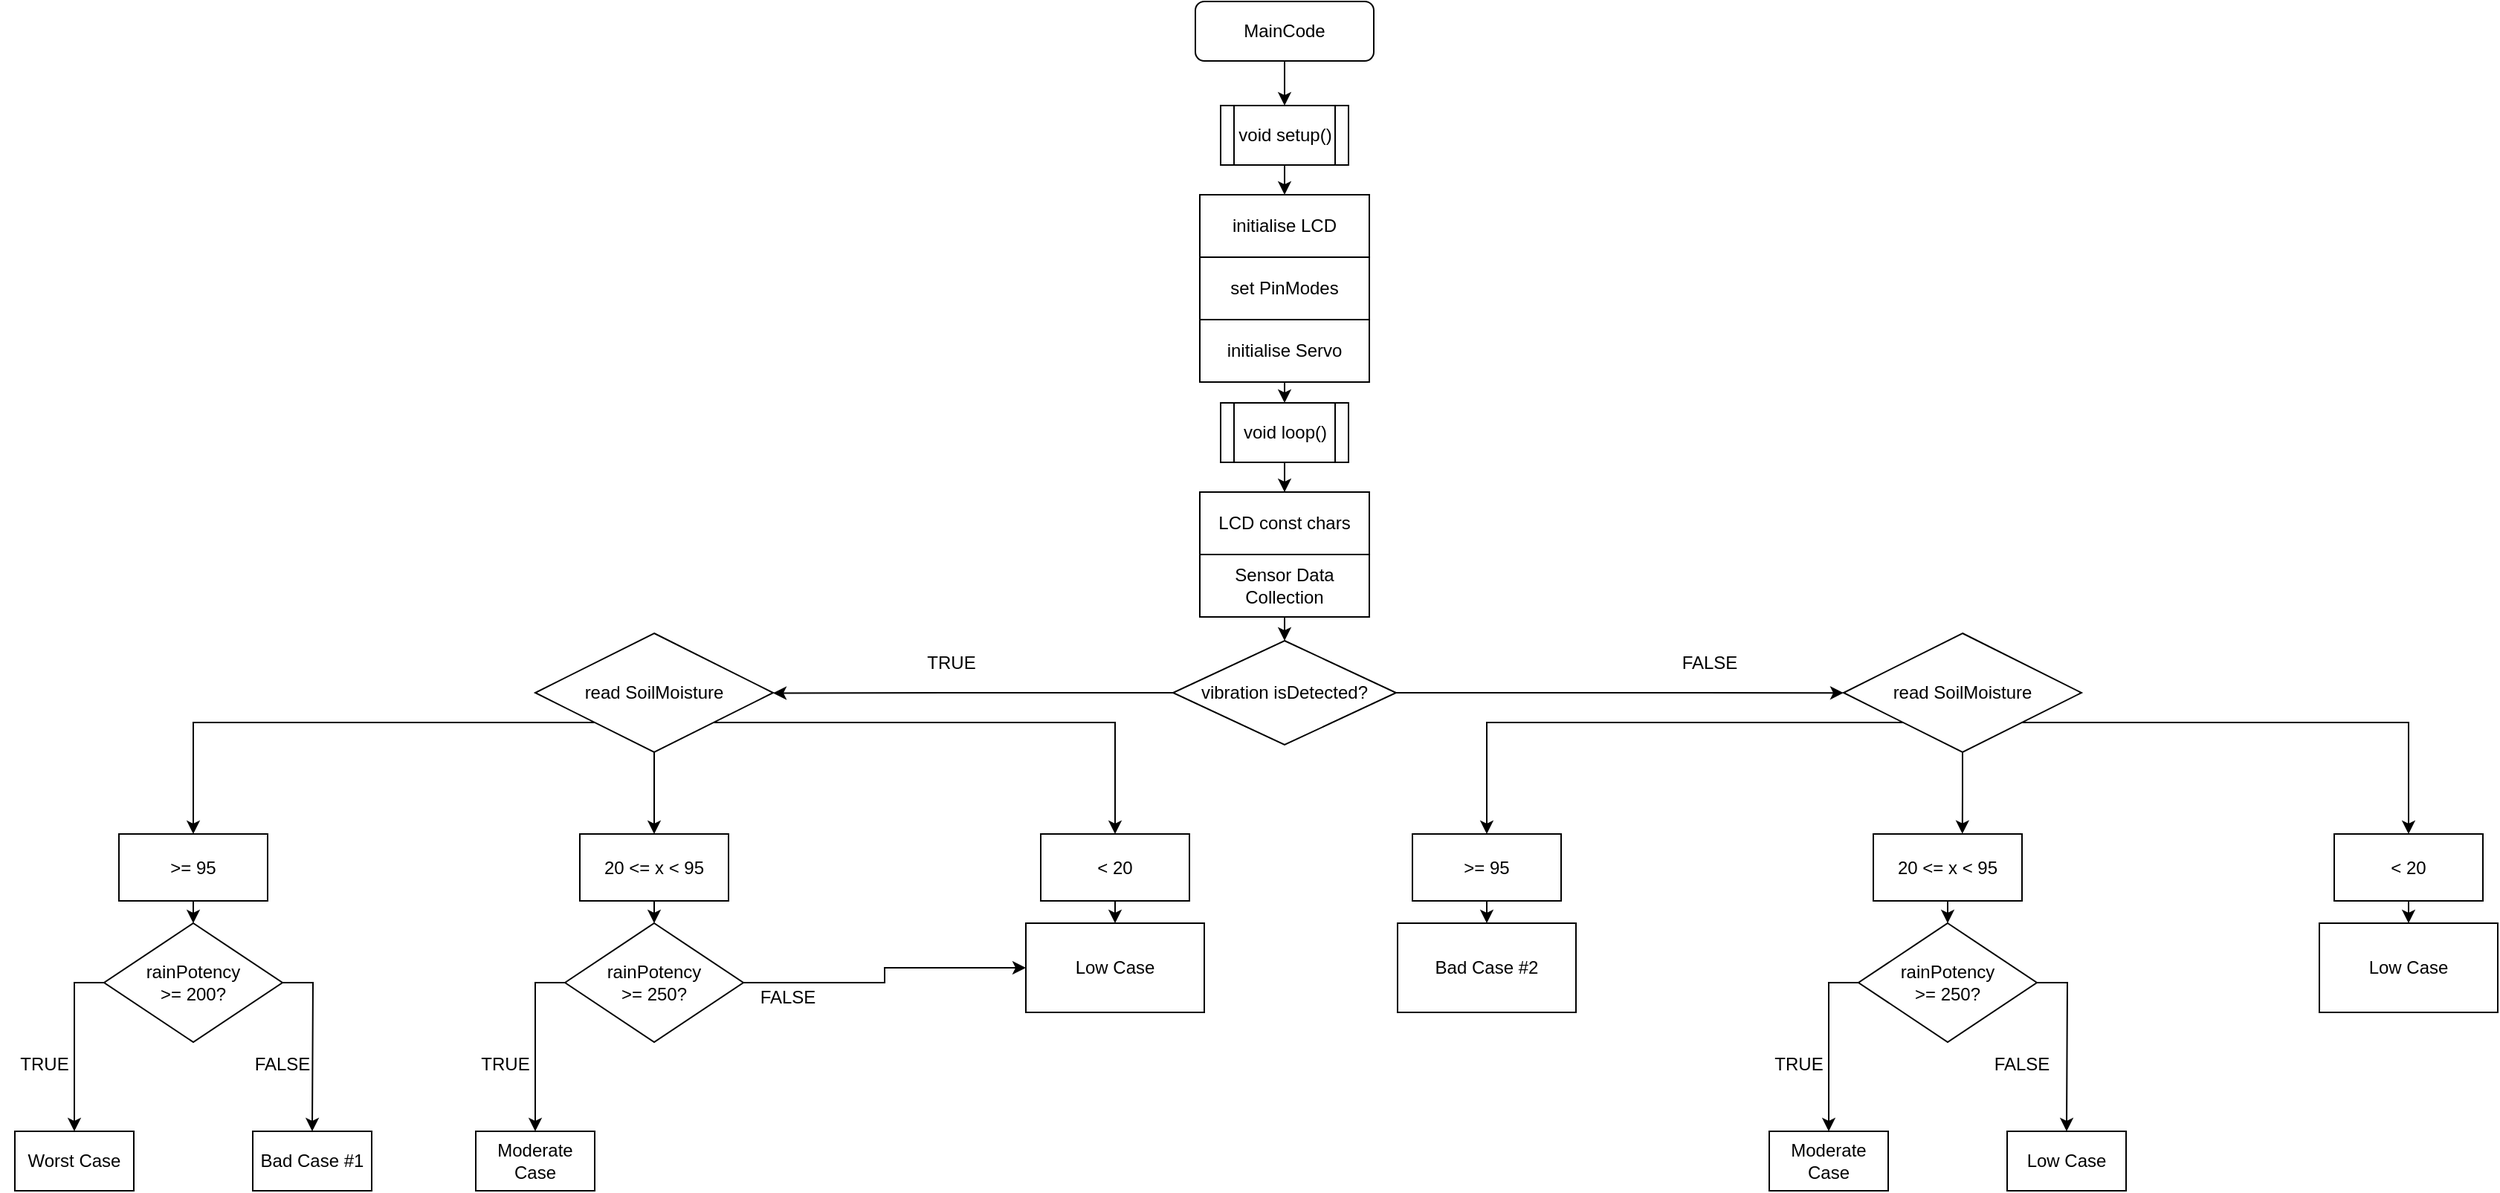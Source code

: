<mxfile version="24.4.0" type="github">
  <diagram id="C5RBs43oDa-KdzZeNtuy" name="Page-1">
    <mxGraphModel dx="1787" dy="1151" grid="1" gridSize="10" guides="1" tooltips="1" connect="1" arrows="1" fold="1" page="1" pageScale="1" pageWidth="2000" pageHeight="1200" math="0" shadow="0">
      <root>
        <mxCell id="WIyWlLk6GJQsqaUBKTNV-0" />
        <mxCell id="WIyWlLk6GJQsqaUBKTNV-1" parent="WIyWlLk6GJQsqaUBKTNV-0" />
        <mxCell id="r547fRGEFtr_RkTkPwBB-2" style="edgeStyle=orthogonalEdgeStyle;rounded=0;orthogonalLoop=1;jettySize=auto;html=1;exitX=0.5;exitY=1;exitDx=0;exitDy=0;entryX=0.5;entryY=0;entryDx=0;entryDy=0;" edge="1" parent="WIyWlLk6GJQsqaUBKTNV-1" source="WIyWlLk6GJQsqaUBKTNV-3">
          <mxGeometry relative="1" as="geometry">
            <mxPoint x="994.0" y="150" as="targetPoint" />
          </mxGeometry>
        </mxCell>
        <mxCell id="WIyWlLk6GJQsqaUBKTNV-3" value="MainCode" style="rounded=1;whiteSpace=wrap;html=1;fontSize=12;glass=0;strokeWidth=1;shadow=0;" parent="WIyWlLk6GJQsqaUBKTNV-1" vertex="1">
          <mxGeometry x="934" y="80" width="120" height="40" as="geometry" />
        </mxCell>
        <mxCell id="r547fRGEFtr_RkTkPwBB-5" style="edgeStyle=orthogonalEdgeStyle;rounded=0;orthogonalLoop=1;jettySize=auto;html=1;exitX=0.5;exitY=1;exitDx=0;exitDy=0;entryX=0.5;entryY=0;entryDx=0;entryDy=0;" edge="1" parent="WIyWlLk6GJQsqaUBKTNV-1" source="r547fRGEFtr_RkTkPwBB-3" target="r547fRGEFtr_RkTkPwBB-4">
          <mxGeometry relative="1" as="geometry" />
        </mxCell>
        <mxCell id="r547fRGEFtr_RkTkPwBB-3" value="void setup()" style="shape=process;whiteSpace=wrap;html=1;backgroundOutline=1;" vertex="1" parent="WIyWlLk6GJQsqaUBKTNV-1">
          <mxGeometry x="951" y="150" width="86" height="40" as="geometry" />
        </mxCell>
        <mxCell id="r547fRGEFtr_RkTkPwBB-4" value="initialise LCD" style="rounded=0;whiteSpace=wrap;html=1;" vertex="1" parent="WIyWlLk6GJQsqaUBKTNV-1">
          <mxGeometry x="937" y="210" width="114" height="42" as="geometry" />
        </mxCell>
        <mxCell id="r547fRGEFtr_RkTkPwBB-6" value="set PinModes" style="rounded=0;whiteSpace=wrap;html=1;" vertex="1" parent="WIyWlLk6GJQsqaUBKTNV-1">
          <mxGeometry x="937" y="252" width="114" height="42" as="geometry" />
        </mxCell>
        <mxCell id="r547fRGEFtr_RkTkPwBB-10" style="edgeStyle=orthogonalEdgeStyle;rounded=0;orthogonalLoop=1;jettySize=auto;html=1;exitX=0.5;exitY=1;exitDx=0;exitDy=0;entryX=0.5;entryY=0;entryDx=0;entryDy=0;" edge="1" parent="WIyWlLk6GJQsqaUBKTNV-1" source="r547fRGEFtr_RkTkPwBB-7" target="r547fRGEFtr_RkTkPwBB-9">
          <mxGeometry relative="1" as="geometry" />
        </mxCell>
        <mxCell id="r547fRGEFtr_RkTkPwBB-7" value="initialise Servo" style="rounded=0;whiteSpace=wrap;html=1;" vertex="1" parent="WIyWlLk6GJQsqaUBKTNV-1">
          <mxGeometry x="937" y="294" width="114" height="42" as="geometry" />
        </mxCell>
        <mxCell id="r547fRGEFtr_RkTkPwBB-12" style="edgeStyle=orthogonalEdgeStyle;rounded=0;orthogonalLoop=1;jettySize=auto;html=1;exitX=0.5;exitY=1;exitDx=0;exitDy=0;" edge="1" parent="WIyWlLk6GJQsqaUBKTNV-1" source="r547fRGEFtr_RkTkPwBB-9" target="r547fRGEFtr_RkTkPwBB-11">
          <mxGeometry relative="1" as="geometry" />
        </mxCell>
        <mxCell id="r547fRGEFtr_RkTkPwBB-9" value="void loop()" style="shape=process;whiteSpace=wrap;html=1;backgroundOutline=1;" vertex="1" parent="WIyWlLk6GJQsqaUBKTNV-1">
          <mxGeometry x="951" y="350" width="86" height="40" as="geometry" />
        </mxCell>
        <mxCell id="r547fRGEFtr_RkTkPwBB-11" value="LCD const chars" style="rounded=0;whiteSpace=wrap;html=1;" vertex="1" parent="WIyWlLk6GJQsqaUBKTNV-1">
          <mxGeometry x="937" y="410" width="114" height="42" as="geometry" />
        </mxCell>
        <mxCell id="r547fRGEFtr_RkTkPwBB-15" style="edgeStyle=orthogonalEdgeStyle;rounded=0;orthogonalLoop=1;jettySize=auto;html=1;exitX=0.5;exitY=1;exitDx=0;exitDy=0;entryX=0.5;entryY=0;entryDx=0;entryDy=0;" edge="1" parent="WIyWlLk6GJQsqaUBKTNV-1" source="r547fRGEFtr_RkTkPwBB-13" target="r547fRGEFtr_RkTkPwBB-14">
          <mxGeometry relative="1" as="geometry" />
        </mxCell>
        <mxCell id="r547fRGEFtr_RkTkPwBB-13" value="Sensor Data Collection" style="rounded=0;whiteSpace=wrap;html=1;" vertex="1" parent="WIyWlLk6GJQsqaUBKTNV-1">
          <mxGeometry x="937" y="452" width="114" height="42" as="geometry" />
        </mxCell>
        <mxCell id="r547fRGEFtr_RkTkPwBB-16" style="edgeStyle=orthogonalEdgeStyle;rounded=0;orthogonalLoop=1;jettySize=auto;html=1;exitX=0;exitY=0.5;exitDx=0;exitDy=0;" edge="1" parent="WIyWlLk6GJQsqaUBKTNV-1" source="r547fRGEFtr_RkTkPwBB-14">
          <mxGeometry relative="1" as="geometry">
            <mxPoint x="650" y="545.217" as="targetPoint" />
          </mxGeometry>
        </mxCell>
        <mxCell id="r547fRGEFtr_RkTkPwBB-17" style="edgeStyle=orthogonalEdgeStyle;rounded=0;orthogonalLoop=1;jettySize=auto;html=1;exitX=1;exitY=0.5;exitDx=0;exitDy=0;" edge="1" parent="WIyWlLk6GJQsqaUBKTNV-1" source="r547fRGEFtr_RkTkPwBB-14">
          <mxGeometry relative="1" as="geometry">
            <mxPoint x="1370" y="545.111" as="targetPoint" />
          </mxGeometry>
        </mxCell>
        <mxCell id="r547fRGEFtr_RkTkPwBB-14" value="vibration isDetected?" style="rhombus;whiteSpace=wrap;html=1;" vertex="1" parent="WIyWlLk6GJQsqaUBKTNV-1">
          <mxGeometry x="919" y="510" width="150" height="70" as="geometry" />
        </mxCell>
        <mxCell id="r547fRGEFtr_RkTkPwBB-18" value="TRUE" style="text;html=1;align=center;verticalAlign=middle;whiteSpace=wrap;rounded=0;" vertex="1" parent="WIyWlLk6GJQsqaUBKTNV-1">
          <mxGeometry x="740" y="510" width="60" height="30" as="geometry" />
        </mxCell>
        <mxCell id="r547fRGEFtr_RkTkPwBB-19" value="FALSE" style="text;html=1;align=center;verticalAlign=middle;whiteSpace=wrap;rounded=0;" vertex="1" parent="WIyWlLk6GJQsqaUBKTNV-1">
          <mxGeometry x="1250" y="510" width="60" height="30" as="geometry" />
        </mxCell>
        <mxCell id="r547fRGEFtr_RkTkPwBB-23" style="edgeStyle=orthogonalEdgeStyle;rounded=0;orthogonalLoop=1;jettySize=auto;html=1;exitX=0.5;exitY=1;exitDx=0;exitDy=0;" edge="1" parent="WIyWlLk6GJQsqaUBKTNV-1" source="r547fRGEFtr_RkTkPwBB-21">
          <mxGeometry relative="1" as="geometry">
            <mxPoint x="570" y="640" as="targetPoint" />
          </mxGeometry>
        </mxCell>
        <mxCell id="r547fRGEFtr_RkTkPwBB-25" style="edgeStyle=orthogonalEdgeStyle;rounded=0;orthogonalLoop=1;jettySize=auto;html=1;exitX=0;exitY=1;exitDx=0;exitDy=0;entryX=0.5;entryY=0;entryDx=0;entryDy=0;" edge="1" parent="WIyWlLk6GJQsqaUBKTNV-1" source="r547fRGEFtr_RkTkPwBB-21" target="r547fRGEFtr_RkTkPwBB-27">
          <mxGeometry relative="1" as="geometry">
            <mxPoint x="390" y="640" as="targetPoint" />
          </mxGeometry>
        </mxCell>
        <mxCell id="r547fRGEFtr_RkTkPwBB-26" style="edgeStyle=orthogonalEdgeStyle;rounded=0;orthogonalLoop=1;jettySize=auto;html=1;exitX=1;exitY=1;exitDx=0;exitDy=0;entryX=0.5;entryY=0;entryDx=0;entryDy=0;" edge="1" parent="WIyWlLk6GJQsqaUBKTNV-1" source="r547fRGEFtr_RkTkPwBB-21" target="r547fRGEFtr_RkTkPwBB-59">
          <mxGeometry relative="1" as="geometry">
            <mxPoint x="750" y="640" as="targetPoint" />
          </mxGeometry>
        </mxCell>
        <mxCell id="r547fRGEFtr_RkTkPwBB-21" value="read SoilMoisture" style="rhombus;whiteSpace=wrap;html=1;" vertex="1" parent="WIyWlLk6GJQsqaUBKTNV-1">
          <mxGeometry x="490" y="505" width="160" height="80" as="geometry" />
        </mxCell>
        <mxCell id="r547fRGEFtr_RkTkPwBB-95" style="edgeStyle=orthogonalEdgeStyle;rounded=0;orthogonalLoop=1;jettySize=auto;html=1;exitX=0;exitY=1;exitDx=0;exitDy=0;entryX=0.5;entryY=0;entryDx=0;entryDy=0;" edge="1" parent="WIyWlLk6GJQsqaUBKTNV-1" source="r547fRGEFtr_RkTkPwBB-22" target="r547fRGEFtr_RkTkPwBB-72">
          <mxGeometry relative="1" as="geometry" />
        </mxCell>
        <mxCell id="r547fRGEFtr_RkTkPwBB-96" style="edgeStyle=orthogonalEdgeStyle;rounded=0;orthogonalLoop=1;jettySize=auto;html=1;exitX=1;exitY=1;exitDx=0;exitDy=0;entryX=0.5;entryY=0;entryDx=0;entryDy=0;" edge="1" parent="WIyWlLk6GJQsqaUBKTNV-1" source="r547fRGEFtr_RkTkPwBB-22" target="r547fRGEFtr_RkTkPwBB-89">
          <mxGeometry relative="1" as="geometry" />
        </mxCell>
        <mxCell id="r547fRGEFtr_RkTkPwBB-22" value="read SoilMoisture" style="rhombus;whiteSpace=wrap;html=1;" vertex="1" parent="WIyWlLk6GJQsqaUBKTNV-1">
          <mxGeometry x="1370" y="505" width="160" height="80" as="geometry" />
        </mxCell>
        <mxCell id="r547fRGEFtr_RkTkPwBB-31" style="edgeStyle=orthogonalEdgeStyle;rounded=0;orthogonalLoop=1;jettySize=auto;html=1;exitX=0.5;exitY=1;exitDx=0;exitDy=0;entryX=0.5;entryY=0;entryDx=0;entryDy=0;" edge="1" parent="WIyWlLk6GJQsqaUBKTNV-1" source="r547fRGEFtr_RkTkPwBB-27" target="r547fRGEFtr_RkTkPwBB-30">
          <mxGeometry relative="1" as="geometry" />
        </mxCell>
        <mxCell id="r547fRGEFtr_RkTkPwBB-27" value="&amp;gt;= 95" style="rounded=0;whiteSpace=wrap;html=1;" vertex="1" parent="WIyWlLk6GJQsqaUBKTNV-1">
          <mxGeometry x="210" y="640" width="100" height="45" as="geometry" />
        </mxCell>
        <mxCell id="r547fRGEFtr_RkTkPwBB-28" value="20 &amp;lt;= x &amp;lt; 95" style="rounded=0;whiteSpace=wrap;html=1;" vertex="1" parent="WIyWlLk6GJQsqaUBKTNV-1">
          <mxGeometry x="520" y="640" width="100" height="45" as="geometry" />
        </mxCell>
        <mxCell id="r547fRGEFtr_RkTkPwBB-32" style="edgeStyle=orthogonalEdgeStyle;rounded=0;orthogonalLoop=1;jettySize=auto;html=1;exitX=0;exitY=0.5;exitDx=0;exitDy=0;" edge="1" parent="WIyWlLk6GJQsqaUBKTNV-1" source="r547fRGEFtr_RkTkPwBB-30">
          <mxGeometry relative="1" as="geometry">
            <mxPoint x="180" y="840.0" as="targetPoint" />
          </mxGeometry>
        </mxCell>
        <mxCell id="r547fRGEFtr_RkTkPwBB-33" style="edgeStyle=orthogonalEdgeStyle;rounded=0;orthogonalLoop=1;jettySize=auto;html=1;exitX=1;exitY=0.5;exitDx=0;exitDy=0;" edge="1" parent="WIyWlLk6GJQsqaUBKTNV-1" source="r547fRGEFtr_RkTkPwBB-30">
          <mxGeometry relative="1" as="geometry">
            <mxPoint x="340" y="840.0" as="targetPoint" />
          </mxGeometry>
        </mxCell>
        <mxCell id="r547fRGEFtr_RkTkPwBB-30" value="rainPotency&lt;div&gt;&amp;gt;= 200?&lt;/div&gt;" style="rhombus;whiteSpace=wrap;html=1;" vertex="1" parent="WIyWlLk6GJQsqaUBKTNV-1">
          <mxGeometry x="200" y="700" width="120" height="80" as="geometry" />
        </mxCell>
        <mxCell id="r547fRGEFtr_RkTkPwBB-34" value="TRUE" style="text;html=1;align=center;verticalAlign=middle;whiteSpace=wrap;rounded=0;" vertex="1" parent="WIyWlLk6GJQsqaUBKTNV-1">
          <mxGeometry x="130" y="780" width="60" height="30" as="geometry" />
        </mxCell>
        <mxCell id="r547fRGEFtr_RkTkPwBB-35" value="FALSE" style="text;html=1;align=center;verticalAlign=middle;whiteSpace=wrap;rounded=0;" vertex="1" parent="WIyWlLk6GJQsqaUBKTNV-1">
          <mxGeometry x="290" y="780" width="60" height="30" as="geometry" />
        </mxCell>
        <mxCell id="r547fRGEFtr_RkTkPwBB-39" value="Bad Case #1" style="rounded=0;whiteSpace=wrap;html=1;" vertex="1" parent="WIyWlLk6GJQsqaUBKTNV-1">
          <mxGeometry x="300" y="840" width="80" height="40" as="geometry" />
        </mxCell>
        <mxCell id="r547fRGEFtr_RkTkPwBB-40" value="Worst Case" style="rounded=0;whiteSpace=wrap;html=1;" vertex="1" parent="WIyWlLk6GJQsqaUBKTNV-1">
          <mxGeometry x="140" y="840" width="80" height="40" as="geometry" />
        </mxCell>
        <mxCell id="r547fRGEFtr_RkTkPwBB-49" style="edgeStyle=orthogonalEdgeStyle;rounded=0;orthogonalLoop=1;jettySize=auto;html=1;exitX=0.5;exitY=1;exitDx=0;exitDy=0;entryX=0.5;entryY=0;entryDx=0;entryDy=0;" edge="1" target="r547fRGEFtr_RkTkPwBB-53" parent="WIyWlLk6GJQsqaUBKTNV-1">
          <mxGeometry relative="1" as="geometry">
            <mxPoint x="570" y="685.0" as="sourcePoint" />
          </mxGeometry>
        </mxCell>
        <mxCell id="r547fRGEFtr_RkTkPwBB-51" style="edgeStyle=orthogonalEdgeStyle;rounded=0;orthogonalLoop=1;jettySize=auto;html=1;exitX=0;exitY=0.5;exitDx=0;exitDy=0;" edge="1" source="r547fRGEFtr_RkTkPwBB-53" parent="WIyWlLk6GJQsqaUBKTNV-1">
          <mxGeometry relative="1" as="geometry">
            <mxPoint x="490" y="840.0" as="targetPoint" />
          </mxGeometry>
        </mxCell>
        <mxCell id="r547fRGEFtr_RkTkPwBB-52" style="edgeStyle=orthogonalEdgeStyle;rounded=0;orthogonalLoop=1;jettySize=auto;html=1;exitX=1;exitY=0.5;exitDx=0;exitDy=0;entryX=0;entryY=0.5;entryDx=0;entryDy=0;" edge="1" source="r547fRGEFtr_RkTkPwBB-53" parent="WIyWlLk6GJQsqaUBKTNV-1" target="r547fRGEFtr_RkTkPwBB-67">
          <mxGeometry relative="1" as="geometry">
            <mxPoint x="790" y="731" as="targetPoint" />
          </mxGeometry>
        </mxCell>
        <mxCell id="r547fRGEFtr_RkTkPwBB-53" value="rainPotency&lt;div&gt;&amp;gt;= 250?&lt;/div&gt;" style="rhombus;whiteSpace=wrap;html=1;" vertex="1" parent="WIyWlLk6GJQsqaUBKTNV-1">
          <mxGeometry x="510" y="700" width="120" height="80" as="geometry" />
        </mxCell>
        <mxCell id="r547fRGEFtr_RkTkPwBB-54" value="TRUE" style="text;html=1;align=center;verticalAlign=middle;whiteSpace=wrap;rounded=0;" vertex="1" parent="WIyWlLk6GJQsqaUBKTNV-1">
          <mxGeometry x="440" y="780" width="60" height="30" as="geometry" />
        </mxCell>
        <mxCell id="r547fRGEFtr_RkTkPwBB-55" value="FALSE" style="text;html=1;align=center;verticalAlign=middle;whiteSpace=wrap;rounded=0;" vertex="1" parent="WIyWlLk6GJQsqaUBKTNV-1">
          <mxGeometry x="630" y="740" width="60" height="20" as="geometry" />
        </mxCell>
        <mxCell id="r547fRGEFtr_RkTkPwBB-57" value="Moderate Case" style="rounded=0;whiteSpace=wrap;html=1;" vertex="1" parent="WIyWlLk6GJQsqaUBKTNV-1">
          <mxGeometry x="450" y="840" width="80" height="40" as="geometry" />
        </mxCell>
        <mxCell id="r547fRGEFtr_RkTkPwBB-58" style="edgeStyle=orthogonalEdgeStyle;rounded=0;orthogonalLoop=1;jettySize=auto;html=1;exitX=0.5;exitY=1;exitDx=0;exitDy=0;entryX=0.5;entryY=0;entryDx=0;entryDy=0;" edge="1" source="r547fRGEFtr_RkTkPwBB-59" parent="WIyWlLk6GJQsqaUBKTNV-1">
          <mxGeometry relative="1" as="geometry">
            <mxPoint x="880" y="700.0" as="targetPoint" />
          </mxGeometry>
        </mxCell>
        <mxCell id="r547fRGEFtr_RkTkPwBB-59" value="&amp;lt; 20" style="rounded=0;whiteSpace=wrap;html=1;" vertex="1" parent="WIyWlLk6GJQsqaUBKTNV-1">
          <mxGeometry x="830" y="640" width="100" height="45" as="geometry" />
        </mxCell>
        <mxCell id="r547fRGEFtr_RkTkPwBB-67" value="Low Case" style="rounded=0;whiteSpace=wrap;html=1;" vertex="1" parent="WIyWlLk6GJQsqaUBKTNV-1">
          <mxGeometry x="820" y="700" width="120" height="60" as="geometry" />
        </mxCell>
        <mxCell id="r547fRGEFtr_RkTkPwBB-71" style="edgeStyle=orthogonalEdgeStyle;rounded=0;orthogonalLoop=1;jettySize=auto;html=1;exitX=0.5;exitY=1;exitDx=0;exitDy=0;entryX=0.5;entryY=0;entryDx=0;entryDy=0;" edge="1" source="r547fRGEFtr_RkTkPwBB-72" parent="WIyWlLk6GJQsqaUBKTNV-1">
          <mxGeometry relative="1" as="geometry">
            <mxPoint x="1130" y="700" as="targetPoint" />
          </mxGeometry>
        </mxCell>
        <mxCell id="r547fRGEFtr_RkTkPwBB-72" value="&amp;gt;= 95" style="rounded=0;whiteSpace=wrap;html=1;" vertex="1" parent="WIyWlLk6GJQsqaUBKTNV-1">
          <mxGeometry x="1080" y="640" width="100" height="45" as="geometry" />
        </mxCell>
        <mxCell id="r547fRGEFtr_RkTkPwBB-73" value="20 &amp;lt;= x &amp;lt; 95" style="rounded=0;whiteSpace=wrap;html=1;" vertex="1" parent="WIyWlLk6GJQsqaUBKTNV-1">
          <mxGeometry x="1390" y="640" width="100" height="45" as="geometry" />
        </mxCell>
        <mxCell id="r547fRGEFtr_RkTkPwBB-81" style="edgeStyle=orthogonalEdgeStyle;rounded=0;orthogonalLoop=1;jettySize=auto;html=1;exitX=0.5;exitY=1;exitDx=0;exitDy=0;entryX=0.5;entryY=0;entryDx=0;entryDy=0;" edge="1" target="r547fRGEFtr_RkTkPwBB-84" parent="WIyWlLk6GJQsqaUBKTNV-1">
          <mxGeometry relative="1" as="geometry">
            <mxPoint x="1440" y="685.0" as="sourcePoint" />
          </mxGeometry>
        </mxCell>
        <mxCell id="r547fRGEFtr_RkTkPwBB-82" style="edgeStyle=orthogonalEdgeStyle;rounded=0;orthogonalLoop=1;jettySize=auto;html=1;exitX=0;exitY=0.5;exitDx=0;exitDy=0;" edge="1" source="r547fRGEFtr_RkTkPwBB-84" parent="WIyWlLk6GJQsqaUBKTNV-1">
          <mxGeometry relative="1" as="geometry">
            <mxPoint x="1360" y="840.0" as="targetPoint" />
          </mxGeometry>
        </mxCell>
        <mxCell id="r547fRGEFtr_RkTkPwBB-98" style="edgeStyle=orthogonalEdgeStyle;rounded=0;orthogonalLoop=1;jettySize=auto;html=1;exitX=1;exitY=0.5;exitDx=0;exitDy=0;" edge="1" parent="WIyWlLk6GJQsqaUBKTNV-1" source="r547fRGEFtr_RkTkPwBB-84">
          <mxGeometry relative="1" as="geometry">
            <mxPoint x="1520.0" y="840" as="targetPoint" />
          </mxGeometry>
        </mxCell>
        <mxCell id="r547fRGEFtr_RkTkPwBB-84" value="rainPotency&lt;div&gt;&amp;gt;= 250?&lt;/div&gt;" style="rhombus;whiteSpace=wrap;html=1;" vertex="1" parent="WIyWlLk6GJQsqaUBKTNV-1">
          <mxGeometry x="1380" y="700" width="120" height="80" as="geometry" />
        </mxCell>
        <mxCell id="r547fRGEFtr_RkTkPwBB-85" value="TRUE" style="text;html=1;align=center;verticalAlign=middle;whiteSpace=wrap;rounded=0;" vertex="1" parent="WIyWlLk6GJQsqaUBKTNV-1">
          <mxGeometry x="1310" y="780" width="60" height="30" as="geometry" />
        </mxCell>
        <mxCell id="r547fRGEFtr_RkTkPwBB-87" value="Moderate Case" style="rounded=0;whiteSpace=wrap;html=1;" vertex="1" parent="WIyWlLk6GJQsqaUBKTNV-1">
          <mxGeometry x="1320" y="840" width="80" height="40" as="geometry" />
        </mxCell>
        <mxCell id="r547fRGEFtr_RkTkPwBB-88" style="edgeStyle=orthogonalEdgeStyle;rounded=0;orthogonalLoop=1;jettySize=auto;html=1;exitX=0.5;exitY=1;exitDx=0;exitDy=0;entryX=0.5;entryY=0;entryDx=0;entryDy=0;" edge="1" source="r547fRGEFtr_RkTkPwBB-89" parent="WIyWlLk6GJQsqaUBKTNV-1">
          <mxGeometry relative="1" as="geometry">
            <mxPoint x="1750" y="700.0" as="targetPoint" />
          </mxGeometry>
        </mxCell>
        <mxCell id="r547fRGEFtr_RkTkPwBB-89" value="&amp;lt; 20" style="rounded=0;whiteSpace=wrap;html=1;" vertex="1" parent="WIyWlLk6GJQsqaUBKTNV-1">
          <mxGeometry x="1700" y="640" width="100" height="45" as="geometry" />
        </mxCell>
        <mxCell id="r547fRGEFtr_RkTkPwBB-94" style="edgeStyle=orthogonalEdgeStyle;rounded=0;orthogonalLoop=1;jettySize=auto;html=1;exitX=0.5;exitY=1;exitDx=0;exitDy=0;entryX=0.599;entryY=-0.003;entryDx=0;entryDy=0;entryPerimeter=0;" edge="1" parent="WIyWlLk6GJQsqaUBKTNV-1" source="r547fRGEFtr_RkTkPwBB-22" target="r547fRGEFtr_RkTkPwBB-73">
          <mxGeometry relative="1" as="geometry" />
        </mxCell>
        <mxCell id="r547fRGEFtr_RkTkPwBB-97" value="Bad Case #2" style="rounded=0;whiteSpace=wrap;html=1;" vertex="1" parent="WIyWlLk6GJQsqaUBKTNV-1">
          <mxGeometry x="1070" y="700" width="120" height="60" as="geometry" />
        </mxCell>
        <mxCell id="r547fRGEFtr_RkTkPwBB-99" value="Low Case" style="rounded=0;whiteSpace=wrap;html=1;" vertex="1" parent="WIyWlLk6GJQsqaUBKTNV-1">
          <mxGeometry x="1480" y="840" width="80" height="40" as="geometry" />
        </mxCell>
        <mxCell id="r547fRGEFtr_RkTkPwBB-100" value="FALSE" style="text;html=1;align=center;verticalAlign=middle;whiteSpace=wrap;rounded=0;" vertex="1" parent="WIyWlLk6GJQsqaUBKTNV-1">
          <mxGeometry x="1460" y="780" width="60" height="30" as="geometry" />
        </mxCell>
        <mxCell id="r547fRGEFtr_RkTkPwBB-108" value="Low Case" style="rounded=0;whiteSpace=wrap;html=1;" vertex="1" parent="WIyWlLk6GJQsqaUBKTNV-1">
          <mxGeometry x="1690" y="700" width="120" height="60" as="geometry" />
        </mxCell>
      </root>
    </mxGraphModel>
  </diagram>
</mxfile>
